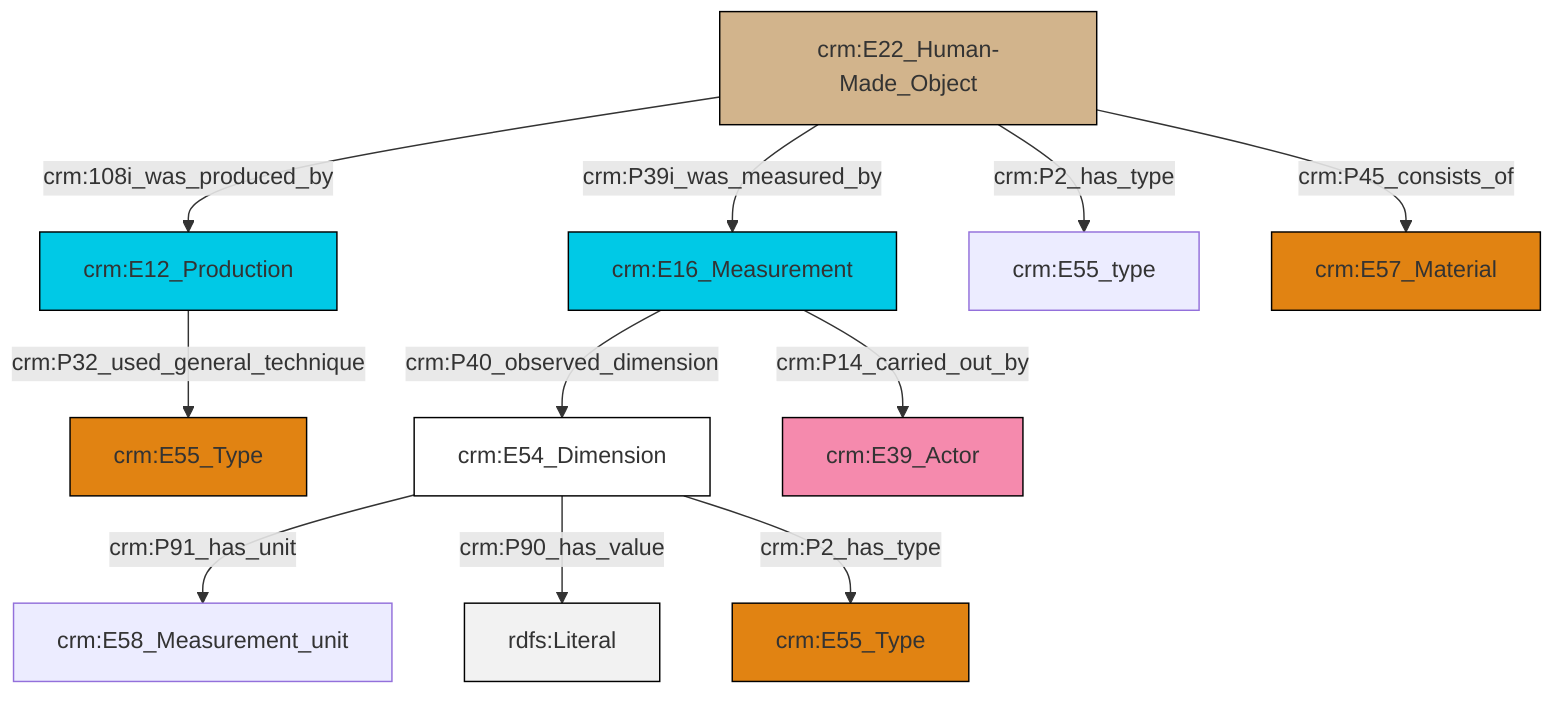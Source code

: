 graph TD
classDef Literal fill:#f2f2f2,stroke:#000000;
classDef CRM_Entity fill:#FFFFFF,stroke:#000000;
classDef Temporal_Entity fill:#00C9E6, stroke:#000000;
classDef Type fill:#E18312, stroke:#000000;
classDef Time-Span fill:#2C9C91, stroke:#000000;
classDef Appellation fill:#FFEB7F, stroke:#000000;
classDef Place fill:#008836, stroke:#000000;
classDef Persistent_Item fill:#B266B2, stroke:#000000;
classDef Conceptual_Object fill:#FFD700, stroke:#000000;
classDef Physical_Thing fill:#D2B48C, stroke:#000000;
classDef Actor fill:#f58aad, stroke:#000000;
classDef PC_Classes fill:#4ce600, stroke:#000000;
classDef Multi fill:#cccccc,stroke:#000000;

2["crm:E54_Dimension"]:::CRM_Entity -->|crm:P91_has_unit| 4["crm:E58_Measurement_unit"]:::Default
7["crm:E12_Production"]:::Temporal_Entity -->|crm:P32_used_general_technique| 0["crm:E55_Type"]:::Type
2["crm:E54_Dimension"]:::CRM_Entity -->|crm:P90_has_value| 10[rdfs:Literal]:::Literal
2["crm:E54_Dimension"]:::CRM_Entity -->|crm:P2_has_type| 5["crm:E55_Type"]:::Type
8["crm:E22_Human-Made_Object"]:::Physical_Thing -->|crm:108i_was_produced_by| 7["crm:E12_Production"]:::Temporal_Entity
8["crm:E22_Human-Made_Object"]:::Physical_Thing -->|crm:P39i_was_measured_by| 13["crm:E16_Measurement"]:::Temporal_Entity
8["crm:E22_Human-Made_Object"]:::Physical_Thing -->|crm:P2_has_type| 16["crm:E55_type"]:::Default
8["crm:E22_Human-Made_Object"]:::Physical_Thing -->|crm:P45_consists_of| 18["crm:E57_Material"]:::Type
13["crm:E16_Measurement"]:::Temporal_Entity -->|crm:P40_observed_dimension| 2["crm:E54_Dimension"]:::CRM_Entity
13["crm:E16_Measurement"]:::Temporal_Entity -->|crm:P14_carried_out_by| 11["crm:E39_Actor"]:::Actor